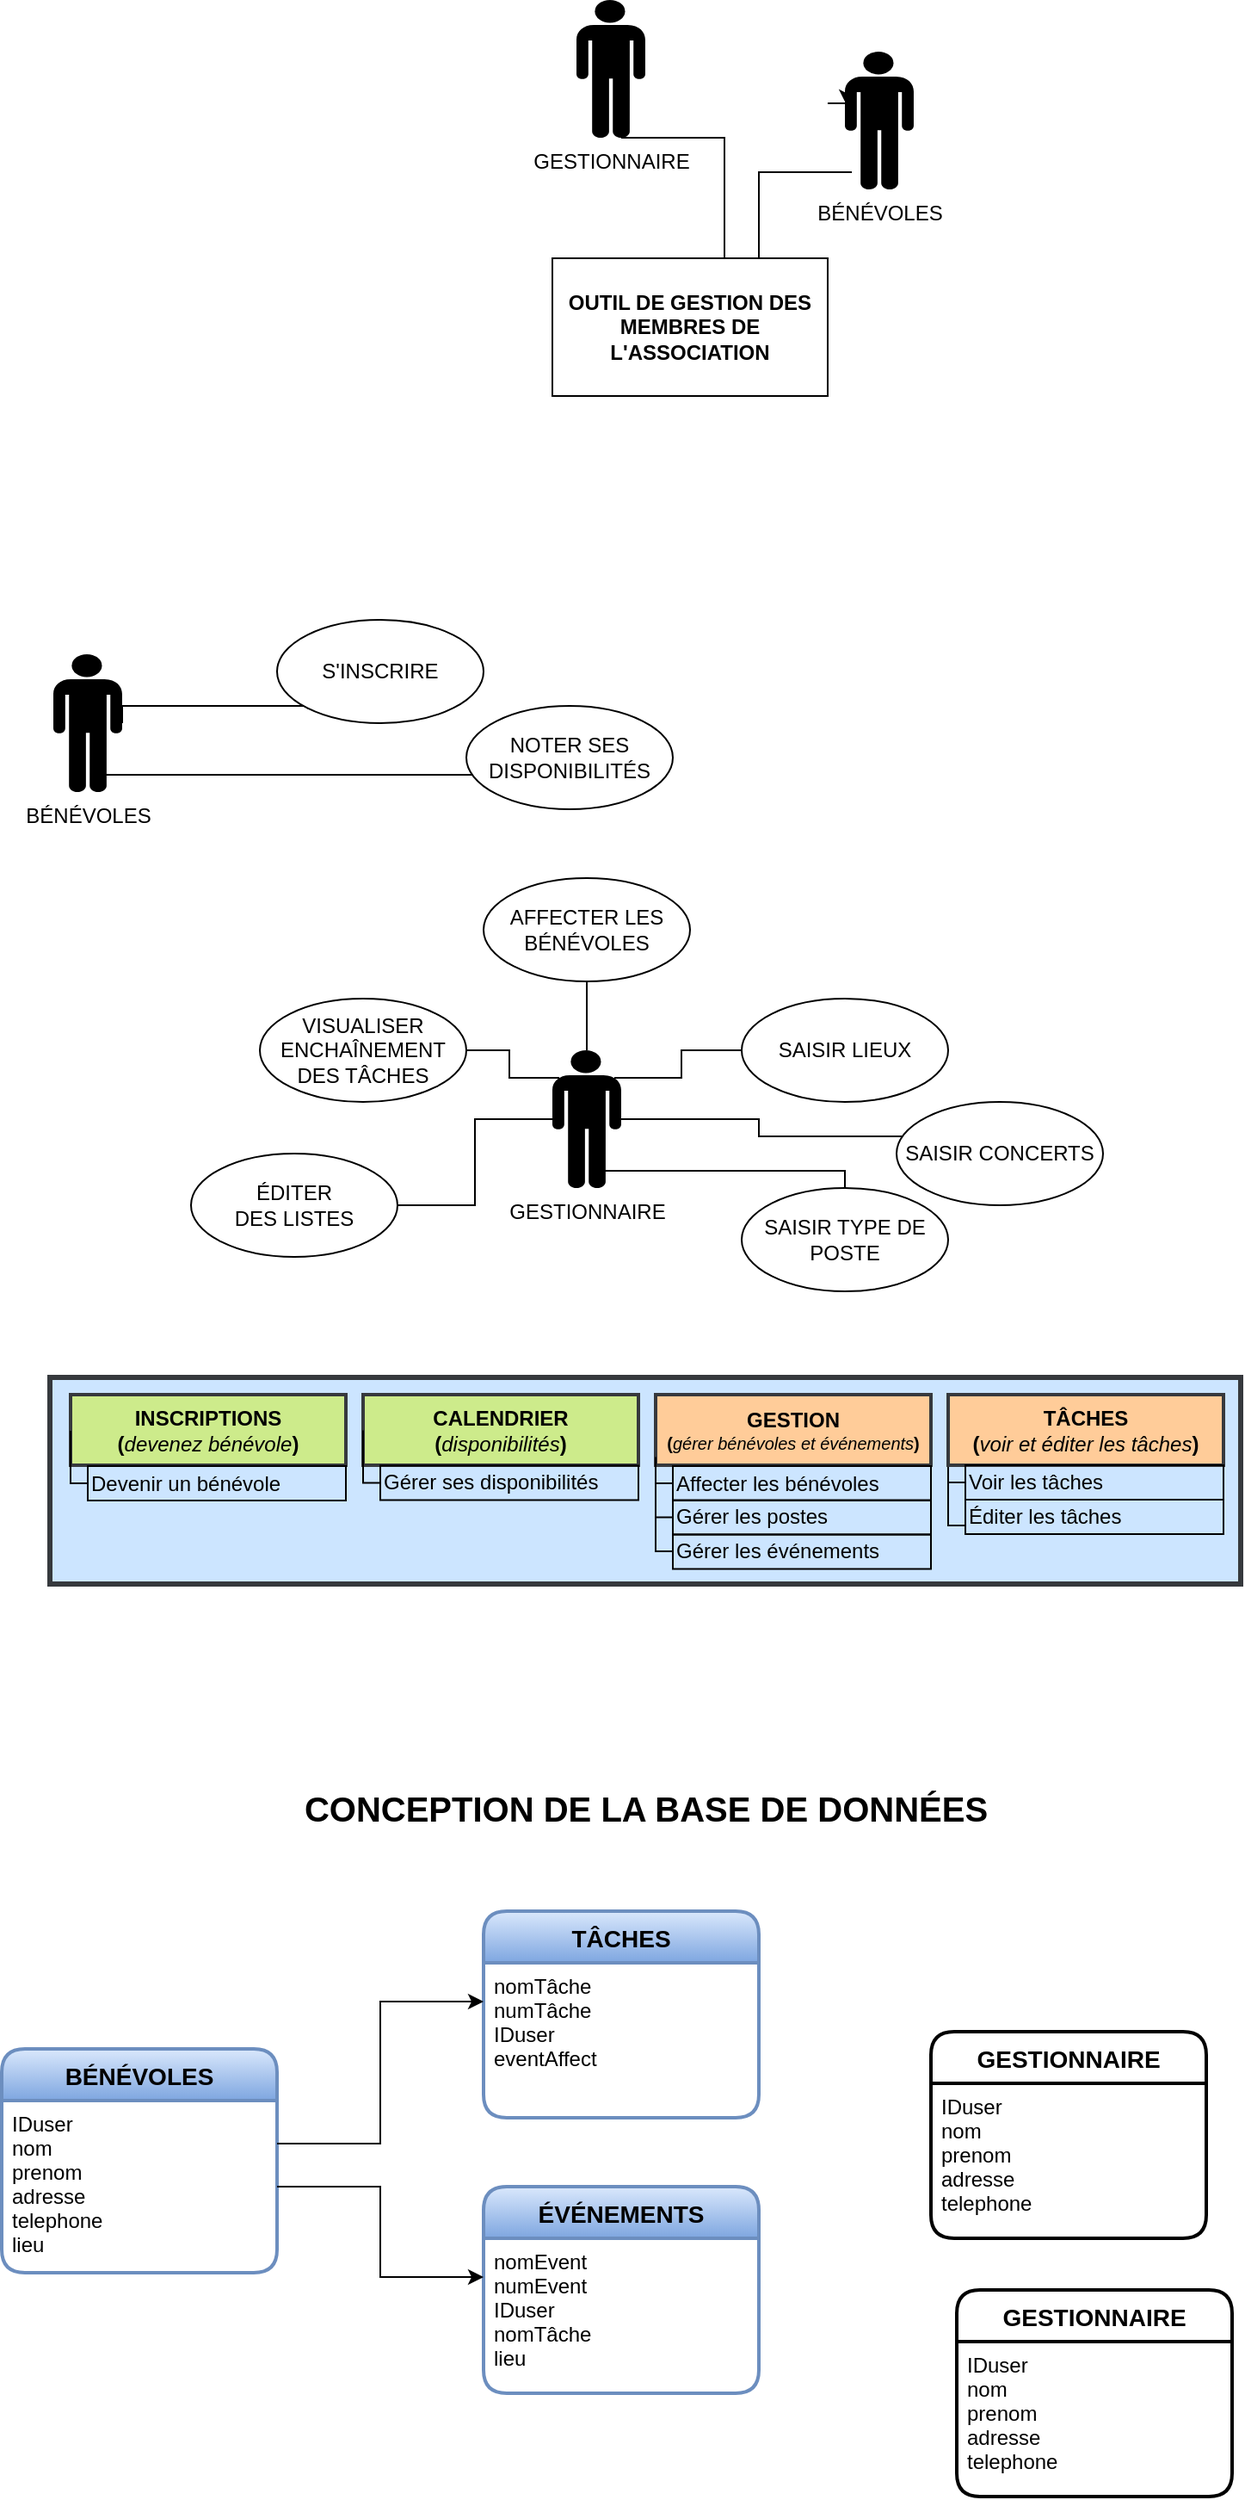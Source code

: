 <mxfile version="15.5.2" type="github">
  <diagram id="C5RBs43oDa-KdzZeNtuy" name="Page-1">
    <mxGraphModel dx="1038" dy="534" grid="1" gridSize="10" guides="1" tooltips="1" connect="1" arrows="1" fold="1" page="1" pageScale="1" pageWidth="827" pageHeight="1169" math="0" shadow="0">
      <root>
        <mxCell id="WIyWlLk6GJQsqaUBKTNV-0" />
        <mxCell id="WIyWlLk6GJQsqaUBKTNV-1" parent="WIyWlLk6GJQsqaUBKTNV-0" />
        <mxCell id="_pYosGrHa2MGI-XEjOZO-3" value="&lt;b&gt;OUTIL DE GESTION DES MEMBRES DE L&#39;ASSOCIATION&lt;/b&gt;" style="whiteSpace=wrap;html=1;" parent="WIyWlLk6GJQsqaUBKTNV-1" vertex="1">
          <mxGeometry x="360" y="240" width="160" height="80" as="geometry" />
        </mxCell>
        <mxCell id="_pYosGrHa2MGI-XEjOZO-16" style="edgeStyle=orthogonalEdgeStyle;rounded=0;orthogonalLoop=1;jettySize=auto;html=1;exitX=0.65;exitY=1;exitDx=0;exitDy=0;exitPerimeter=0;entryX=0.625;entryY=0;entryDx=0;entryDy=0;entryPerimeter=0;endArrow=none;endFill=0;" parent="WIyWlLk6GJQsqaUBKTNV-1" source="_pYosGrHa2MGI-XEjOZO-8" target="_pYosGrHa2MGI-XEjOZO-3" edge="1">
          <mxGeometry relative="1" as="geometry">
            <Array as="points">
              <mxPoint x="460" y="170" />
            </Array>
          </mxGeometry>
        </mxCell>
        <mxCell id="_pYosGrHa2MGI-XEjOZO-8" value="GESTIONNAIRE" style="shape=mxgraph.signs.people.man_1;html=1;pointerEvents=1;fillColor=#000000;strokeColor=none;verticalLabelPosition=bottom;verticalAlign=top;align=center;sketch=0;" parent="WIyWlLk6GJQsqaUBKTNV-1" vertex="1">
          <mxGeometry x="374" y="90" width="40" height="80" as="geometry" />
        </mxCell>
        <mxCell id="_pYosGrHa2MGI-XEjOZO-14" style="edgeStyle=orthogonalEdgeStyle;rounded=0;orthogonalLoop=1;jettySize=auto;html=1;exitX=0.35;exitY=1;exitDx=0;exitDy=0;exitPerimeter=0;entryX=0.75;entryY=0;entryDx=0;entryDy=0;endArrow=none;endFill=0;" parent="WIyWlLk6GJQsqaUBKTNV-1" target="_pYosGrHa2MGI-XEjOZO-3" edge="1">
          <mxGeometry relative="1" as="geometry">
            <mxPoint x="534" y="190" as="sourcePoint" />
            <Array as="points">
              <mxPoint x="480" y="190" />
            </Array>
          </mxGeometry>
        </mxCell>
        <mxCell id="_pYosGrHa2MGI-XEjOZO-12" style="edgeStyle=orthogonalEdgeStyle;rounded=0;orthogonalLoop=1;jettySize=auto;html=1;exitX=0;exitY=0.5;exitDx=0;exitDy=0;exitPerimeter=0;entryX=0.275;entryY=0.513;entryDx=0;entryDy=0;entryPerimeter=0;" parent="WIyWlLk6GJQsqaUBKTNV-1" edge="1">
          <mxGeometry relative="1" as="geometry">
            <mxPoint x="520" y="150" as="sourcePoint" />
            <mxPoint x="531" y="151.04" as="targetPoint" />
          </mxGeometry>
        </mxCell>
        <mxCell id="_pYosGrHa2MGI-XEjOZO-35" style="edgeStyle=orthogonalEdgeStyle;rounded=0;orthogonalLoop=1;jettySize=auto;html=1;exitX=0.65;exitY=1;exitDx=0;exitDy=0;exitPerimeter=0;endArrow=none;endFill=0;" parent="WIyWlLk6GJQsqaUBKTNV-1" source="_pYosGrHa2MGI-XEjOZO-23" target="_pYosGrHa2MGI-XEjOZO-33" edge="1">
          <mxGeometry relative="1" as="geometry">
            <Array as="points">
              <mxPoint x="386" y="770" />
              <mxPoint x="530" y="770" />
            </Array>
          </mxGeometry>
        </mxCell>
        <mxCell id="_pYosGrHa2MGI-XEjOZO-36" style="edgeStyle=orthogonalEdgeStyle;rounded=0;orthogonalLoop=1;jettySize=auto;html=1;exitX=1;exitY=0.5;exitDx=0;exitDy=0;exitPerimeter=0;entryX=0;entryY=0;entryDx=0;entryDy=0;endArrow=none;endFill=0;" parent="WIyWlLk6GJQsqaUBKTNV-1" source="_pYosGrHa2MGI-XEjOZO-23" target="_pYosGrHa2MGI-XEjOZO-32" edge="1">
          <mxGeometry relative="1" as="geometry">
            <Array as="points">
              <mxPoint x="480" y="740" />
              <mxPoint x="480" y="750" />
              <mxPoint x="578" y="750" />
            </Array>
          </mxGeometry>
        </mxCell>
        <mxCell id="_pYosGrHa2MGI-XEjOZO-37" style="edgeStyle=orthogonalEdgeStyle;rounded=0;orthogonalLoop=1;jettySize=auto;html=1;exitX=0.9;exitY=0.2;exitDx=0;exitDy=0;exitPerimeter=0;endArrow=none;endFill=0;" parent="WIyWlLk6GJQsqaUBKTNV-1" source="_pYosGrHa2MGI-XEjOZO-23" target="_pYosGrHa2MGI-XEjOZO-31" edge="1">
          <mxGeometry relative="1" as="geometry" />
        </mxCell>
        <mxCell id="_pYosGrHa2MGI-XEjOZO-39" style="edgeStyle=orthogonalEdgeStyle;rounded=0;orthogonalLoop=1;jettySize=auto;html=1;exitX=0.5;exitY=0;exitDx=0;exitDy=0;exitPerimeter=0;endArrow=none;endFill=0;entryX=0.5;entryY=1;entryDx=0;entryDy=0;" parent="WIyWlLk6GJQsqaUBKTNV-1" source="_pYosGrHa2MGI-XEjOZO-23" target="_pYosGrHa2MGI-XEjOZO-38" edge="1">
          <mxGeometry relative="1" as="geometry">
            <mxPoint x="380" y="670" as="targetPoint" />
          </mxGeometry>
        </mxCell>
        <mxCell id="_pYosGrHa2MGI-XEjOZO-42" style="edgeStyle=orthogonalEdgeStyle;rounded=0;orthogonalLoop=1;jettySize=auto;html=1;exitX=0.1;exitY=0.2;exitDx=0;exitDy=0;exitPerimeter=0;entryX=1;entryY=0.5;entryDx=0;entryDy=0;endArrow=none;endFill=0;" parent="WIyWlLk6GJQsqaUBKTNV-1" source="_pYosGrHa2MGI-XEjOZO-23" target="_pYosGrHa2MGI-XEjOZO-40" edge="1">
          <mxGeometry relative="1" as="geometry" />
        </mxCell>
        <mxCell id="_pYosGrHa2MGI-XEjOZO-43" style="edgeStyle=orthogonalEdgeStyle;rounded=0;orthogonalLoop=1;jettySize=auto;html=1;exitX=0;exitY=0.5;exitDx=0;exitDy=0;exitPerimeter=0;endArrow=none;endFill=0;" parent="WIyWlLk6GJQsqaUBKTNV-1" source="_pYosGrHa2MGI-XEjOZO-23" target="_pYosGrHa2MGI-XEjOZO-41" edge="1">
          <mxGeometry relative="1" as="geometry" />
        </mxCell>
        <mxCell id="_pYosGrHa2MGI-XEjOZO-23" value="GESTIONNAIRE" style="shape=mxgraph.signs.people.man_1;html=1;pointerEvents=1;fillColor=#000000;strokeColor=none;verticalLabelPosition=bottom;verticalAlign=top;align=center;sketch=0;" parent="WIyWlLk6GJQsqaUBKTNV-1" vertex="1">
          <mxGeometry x="360" y="700" width="40" height="80" as="geometry" />
        </mxCell>
        <mxCell id="_pYosGrHa2MGI-XEjOZO-24" value="BÉNÉVOLES" style="shape=mxgraph.signs.people.man_1;html=1;pointerEvents=1;fillColor=#000000;strokeColor=none;verticalLabelPosition=bottom;verticalAlign=top;align=center;sketch=0;" parent="WIyWlLk6GJQsqaUBKTNV-1" vertex="1">
          <mxGeometry x="530" y="120" width="40" height="80" as="geometry" />
        </mxCell>
        <mxCell id="_pYosGrHa2MGI-XEjOZO-28" style="edgeStyle=orthogonalEdgeStyle;rounded=0;orthogonalLoop=1;jettySize=auto;html=1;exitX=1;exitY=0.5;exitDx=0;exitDy=0;exitPerimeter=0;entryX=0;entryY=1;entryDx=0;entryDy=0;endArrow=none;endFill=0;" parent="WIyWlLk6GJQsqaUBKTNV-1" source="_pYosGrHa2MGI-XEjOZO-25" target="_pYosGrHa2MGI-XEjOZO-26" edge="1">
          <mxGeometry relative="1" as="geometry">
            <Array as="points">
              <mxPoint x="110" y="500" />
              <mxPoint x="223" y="500" />
              <mxPoint x="223" y="501" />
            </Array>
          </mxGeometry>
        </mxCell>
        <mxCell id="_pYosGrHa2MGI-XEjOZO-29" style="edgeStyle=orthogonalEdgeStyle;rounded=0;orthogonalLoop=1;jettySize=auto;html=1;exitX=0.65;exitY=1;exitDx=0;exitDy=0;exitPerimeter=0;endArrow=none;endFill=0;" parent="WIyWlLk6GJQsqaUBKTNV-1" source="_pYosGrHa2MGI-XEjOZO-25" edge="1">
          <mxGeometry relative="1" as="geometry">
            <mxPoint x="360" y="500" as="targetPoint" />
            <Array as="points">
              <mxPoint x="96" y="540" />
              <mxPoint x="360" y="540" />
            </Array>
          </mxGeometry>
        </mxCell>
        <mxCell id="_pYosGrHa2MGI-XEjOZO-25" value="BÉNÉVOLES" style="shape=mxgraph.signs.people.man_1;html=1;pointerEvents=1;fillColor=#000000;strokeColor=none;verticalLabelPosition=bottom;verticalAlign=top;align=center;sketch=0;" parent="WIyWlLk6GJQsqaUBKTNV-1" vertex="1">
          <mxGeometry x="70" y="470" width="40" height="80" as="geometry" />
        </mxCell>
        <mxCell id="_pYosGrHa2MGI-XEjOZO-26" value="S&#39;INSCRIRE" style="ellipse;whiteSpace=wrap;html=1;" parent="WIyWlLk6GJQsqaUBKTNV-1" vertex="1">
          <mxGeometry x="200" y="450" width="120" height="60" as="geometry" />
        </mxCell>
        <mxCell id="_pYosGrHa2MGI-XEjOZO-27" value="&lt;div&gt;NOTER SES&lt;/div&gt;&lt;div&gt;DISPONIBILITÉS&lt;br&gt;&lt;/div&gt;" style="ellipse;whiteSpace=wrap;html=1;" parent="WIyWlLk6GJQsqaUBKTNV-1" vertex="1">
          <mxGeometry x="310" y="500" width="120" height="60" as="geometry" />
        </mxCell>
        <mxCell id="_pYosGrHa2MGI-XEjOZO-31" value="SAISIR LIEUX" style="ellipse;whiteSpace=wrap;html=1;" parent="WIyWlLk6GJQsqaUBKTNV-1" vertex="1">
          <mxGeometry x="470" y="670" width="120" height="60" as="geometry" />
        </mxCell>
        <mxCell id="_pYosGrHa2MGI-XEjOZO-32" value="SAISIR CONCERTS" style="ellipse;whiteSpace=wrap;html=1;" parent="WIyWlLk6GJQsqaUBKTNV-1" vertex="1">
          <mxGeometry x="560" y="730" width="120" height="60" as="geometry" />
        </mxCell>
        <mxCell id="_pYosGrHa2MGI-XEjOZO-33" value="&lt;div&gt;SAISIR TYPE DE&lt;/div&gt;&lt;div&gt;POSTE&lt;br&gt;&lt;/div&gt;" style="ellipse;whiteSpace=wrap;html=1;" parent="WIyWlLk6GJQsqaUBKTNV-1" vertex="1">
          <mxGeometry x="470" y="780" width="120" height="60" as="geometry" />
        </mxCell>
        <mxCell id="_pYosGrHa2MGI-XEjOZO-38" value="&lt;div&gt;AFFECTER LES&lt;/div&gt;&lt;div&gt;BÉNÉVOLES&lt;br&gt;&lt;/div&gt;" style="ellipse;whiteSpace=wrap;html=1;" parent="WIyWlLk6GJQsqaUBKTNV-1" vertex="1">
          <mxGeometry x="320" y="600" width="120" height="60" as="geometry" />
        </mxCell>
        <mxCell id="_pYosGrHa2MGI-XEjOZO-40" value="&lt;div&gt;VISUALISER&lt;/div&gt;&lt;div&gt;ENCHAÎNEMENT&lt;/div&gt;&lt;div&gt;DES TÂCHES&lt;/div&gt;" style="ellipse;whiteSpace=wrap;html=1;" parent="WIyWlLk6GJQsqaUBKTNV-1" vertex="1">
          <mxGeometry x="190" y="670" width="120" height="60" as="geometry" />
        </mxCell>
        <mxCell id="_pYosGrHa2MGI-XEjOZO-41" value="&lt;div&gt;ÉDITER&lt;/div&gt;&lt;div&gt;DES LISTES&lt;br&gt;&lt;/div&gt;" style="ellipse;whiteSpace=wrap;html=1;" parent="WIyWlLk6GJQsqaUBKTNV-1" vertex="1">
          <mxGeometry x="150" y="760" width="120" height="60" as="geometry" />
        </mxCell>
        <mxCell id="_pYosGrHa2MGI-XEjOZO-44" value="" style="whiteSpace=wrap;html=1;fillColor=#cce5ff;strokeColor=#36393d;strokeWidth=3;" parent="WIyWlLk6GJQsqaUBKTNV-1" vertex="1">
          <mxGeometry x="68" y="890" width="692" height="120" as="geometry" />
        </mxCell>
        <mxCell id="_pYosGrHa2MGI-XEjOZO-80" style="edgeStyle=orthogonalEdgeStyle;rounded=0;orthogonalLoop=1;jettySize=auto;html=1;exitX=0;exitY=0.75;exitDx=0;exitDy=0;entryX=0;entryY=0.5;entryDx=0;entryDy=0;endArrow=none;endFill=0;" parent="WIyWlLk6GJQsqaUBKTNV-1" source="_pYosGrHa2MGI-XEjOZO-55" target="_pYosGrHa2MGI-XEjOZO-74" edge="1">
          <mxGeometry relative="1" as="geometry">
            <Array as="points">
              <mxPoint x="420" y="952" />
            </Array>
          </mxGeometry>
        </mxCell>
        <mxCell id="_pYosGrHa2MGI-XEjOZO-55" value="&lt;div&gt;&lt;b&gt;GESTION&lt;/b&gt;&lt;/div&gt;&lt;div style=&quot;font-size: 10px&quot;&gt;&lt;b&gt;(&lt;/b&gt;&lt;i&gt;gérer bénévoles et événements&lt;/i&gt;&lt;b&gt;)&lt;/b&gt;&lt;br&gt;&lt;/div&gt;" style="whiteSpace=wrap;html=1;fillColor=#ffcc99;strokeColor=#36393d;strokeWidth=2;" parent="WIyWlLk6GJQsqaUBKTNV-1" vertex="1">
          <mxGeometry x="420" y="900" width="160" height="41" as="geometry" />
        </mxCell>
        <mxCell id="_pYosGrHa2MGI-XEjOZO-65" style="edgeStyle=orthogonalEdgeStyle;rounded=0;orthogonalLoop=1;jettySize=auto;html=1;entryX=0;entryY=0.75;entryDx=0;entryDy=0;endArrow=none;endFill=0;exitX=0;exitY=1;exitDx=0;exitDy=0;" parent="WIyWlLk6GJQsqaUBKTNV-1" source="_pYosGrHa2MGI-XEjOZO-57" target="_pYosGrHa2MGI-XEjOZO-62" edge="1">
          <mxGeometry relative="1" as="geometry">
            <Array as="points">
              <mxPoint x="590" y="976" />
            </Array>
          </mxGeometry>
        </mxCell>
        <mxCell id="_pYosGrHa2MGI-XEjOZO-67" style="edgeStyle=orthogonalEdgeStyle;rounded=0;orthogonalLoop=1;jettySize=auto;html=1;exitX=0;exitY=1;exitDx=0;exitDy=0;entryX=0;entryY=0.5;entryDx=0;entryDy=0;endArrow=none;endFill=0;" parent="WIyWlLk6GJQsqaUBKTNV-1" source="_pYosGrHa2MGI-XEjOZO-57" target="_pYosGrHa2MGI-XEjOZO-61" edge="1">
          <mxGeometry relative="1" as="geometry" />
        </mxCell>
        <mxCell id="_pYosGrHa2MGI-XEjOZO-68" style="edgeStyle=orthogonalEdgeStyle;rounded=0;orthogonalLoop=1;jettySize=auto;html=1;exitX=0;exitY=0.5;exitDx=0;exitDy=0;entryX=0;entryY=0.5;entryDx=0;entryDy=0;endArrow=none;endFill=0;" parent="WIyWlLk6GJQsqaUBKTNV-1" source="_pYosGrHa2MGI-XEjOZO-57" target="_pYosGrHa2MGI-XEjOZO-61" edge="1">
          <mxGeometry relative="1" as="geometry">
            <Array as="points">
              <mxPoint x="590" y="951" />
            </Array>
          </mxGeometry>
        </mxCell>
        <mxCell id="_pYosGrHa2MGI-XEjOZO-57" value="&lt;div&gt;&lt;b&gt;TÂCHES&lt;/b&gt;&lt;/div&gt;&lt;div&gt;&lt;b&gt;(&lt;/b&gt;&lt;i&gt;voir et éditer les tâches&lt;/i&gt;&lt;b&gt;)&lt;/b&gt;&lt;br&gt;&lt;/div&gt;" style="whiteSpace=wrap;html=1;fillColor=#ffcc99;strokeColor=#36393d;strokeWidth=2;" parent="WIyWlLk6GJQsqaUBKTNV-1" vertex="1">
          <mxGeometry x="590" y="900" width="160" height="41" as="geometry" />
        </mxCell>
        <mxCell id="_pYosGrHa2MGI-XEjOZO-58" value="&lt;div&gt;&lt;b&gt;INSCRIPTIONS&lt;/b&gt;&lt;/div&gt;&lt;div&gt;&lt;b&gt;(&lt;/b&gt;&lt;i&gt;devenez bénévole&lt;/i&gt;&lt;b&gt;)&lt;/b&gt;&lt;br&gt;&lt;b&gt;&lt;/b&gt;&lt;/div&gt;" style="whiteSpace=wrap;html=1;fillColor=#cdeb8b;strokeColor=#36393d;strokeWidth=2;" parent="WIyWlLk6GJQsqaUBKTNV-1" vertex="1">
          <mxGeometry x="80" y="900" width="160" height="41" as="geometry" />
        </mxCell>
        <mxCell id="_pYosGrHa2MGI-XEjOZO-59" value="&lt;div&gt;&lt;b&gt;CALENDRIER&lt;/b&gt;&lt;/div&gt;&lt;div&gt;&lt;b&gt;(&lt;/b&gt;&lt;i&gt;disponibilités&lt;/i&gt;&lt;b&gt;)&lt;/b&gt;&lt;br&gt;&lt;b&gt;&lt;/b&gt;&lt;/div&gt;" style="whiteSpace=wrap;html=1;fillColor=#cdeb8b;strokeColor=#36393d;strokeWidth=2;" parent="WIyWlLk6GJQsqaUBKTNV-1" vertex="1">
          <mxGeometry x="250" y="900" width="160" height="41" as="geometry" />
        </mxCell>
        <mxCell id="_pYosGrHa2MGI-XEjOZO-61" value="Voir les tâches" style="whiteSpace=wrap;html=1;fillColor=none;strokeWidth=1;align=left;" parent="WIyWlLk6GJQsqaUBKTNV-1" vertex="1">
          <mxGeometry x="600" y="941" width="150" height="20" as="geometry" />
        </mxCell>
        <mxCell id="_pYosGrHa2MGI-XEjOZO-62" value="&lt;div&gt;Éditer les tâches&lt;br&gt;&lt;/div&gt;" style="whiteSpace=wrap;html=1;fillColor=none;strokeWidth=1;align=left;" parent="WIyWlLk6GJQsqaUBKTNV-1" vertex="1">
          <mxGeometry x="600" y="961" width="150" height="20" as="geometry" />
        </mxCell>
        <mxCell id="_pYosGrHa2MGI-XEjOZO-72" style="edgeStyle=orthogonalEdgeStyle;rounded=0;orthogonalLoop=1;jettySize=auto;html=1;exitX=0;exitY=0.5;exitDx=0;exitDy=0;entryX=0;entryY=0.5;entryDx=0;entryDy=0;endArrow=none;endFill=0;" parent="WIyWlLk6GJQsqaUBKTNV-1" target="_pYosGrHa2MGI-XEjOZO-73" edge="1">
          <mxGeometry relative="1" as="geometry">
            <mxPoint x="250" y="920.75" as="sourcePoint" />
            <Array as="points">
              <mxPoint x="250" y="951.25" />
            </Array>
          </mxGeometry>
        </mxCell>
        <mxCell id="_pYosGrHa2MGI-XEjOZO-73" value="Gérer ses disponibilités" style="whiteSpace=wrap;html=1;fillColor=none;strokeWidth=1;align=left;" parent="WIyWlLk6GJQsqaUBKTNV-1" vertex="1">
          <mxGeometry x="260" y="941.25" width="150" height="20" as="geometry" />
        </mxCell>
        <mxCell id="_pYosGrHa2MGI-XEjOZO-74" value="Affecter les bénévoles" style="whiteSpace=wrap;html=1;fillColor=none;strokeWidth=1;align=left;" parent="WIyWlLk6GJQsqaUBKTNV-1" vertex="1">
          <mxGeometry x="430" y="941.5" width="150" height="20" as="geometry" />
        </mxCell>
        <mxCell id="_pYosGrHa2MGI-XEjOZO-77" style="edgeStyle=orthogonalEdgeStyle;rounded=0;orthogonalLoop=1;jettySize=auto;html=1;entryX=0;entryY=0.75;entryDx=0;entryDy=0;endArrow=none;endFill=0;exitX=0;exitY=1;exitDx=0;exitDy=0;" parent="WIyWlLk6GJQsqaUBKTNV-1" edge="1">
          <mxGeometry relative="1" as="geometry">
            <mxPoint x="420" y="936.25" as="sourcePoint" />
            <Array as="points">
              <mxPoint x="420" y="971.25" />
            </Array>
            <mxPoint x="430" y="971.25" as="targetPoint" />
          </mxGeometry>
        </mxCell>
        <mxCell id="_pYosGrHa2MGI-XEjOZO-78" value="Gérer les postes" style="whiteSpace=wrap;html=1;fillColor=none;strokeWidth=1;align=left;" parent="WIyWlLk6GJQsqaUBKTNV-1" vertex="1">
          <mxGeometry x="430" y="961.25" width="150" height="20" as="geometry" />
        </mxCell>
        <mxCell id="_pYosGrHa2MGI-XEjOZO-81" style="edgeStyle=orthogonalEdgeStyle;rounded=0;orthogonalLoop=1;jettySize=auto;html=1;exitX=0;exitY=0.5;exitDx=0;exitDy=0;entryX=0;entryY=0.5;entryDx=0;entryDy=0;endArrow=none;endFill=0;" parent="WIyWlLk6GJQsqaUBKTNV-1" target="_pYosGrHa2MGI-XEjOZO-82" edge="1">
          <mxGeometry relative="1" as="geometry">
            <mxPoint x="80" y="921" as="sourcePoint" />
            <Array as="points">
              <mxPoint x="80" y="951.5" />
            </Array>
          </mxGeometry>
        </mxCell>
        <mxCell id="_pYosGrHa2MGI-XEjOZO-82" value="Devenir un bénévole" style="whiteSpace=wrap;html=1;fillColor=none;strokeWidth=1;align=left;" parent="WIyWlLk6GJQsqaUBKTNV-1" vertex="1">
          <mxGeometry x="90" y="941.5" width="150" height="20" as="geometry" />
        </mxCell>
        <mxCell id="_pYosGrHa2MGI-XEjOZO-83" style="edgeStyle=orthogonalEdgeStyle;rounded=0;orthogonalLoop=1;jettySize=auto;html=1;entryX=0;entryY=0.75;entryDx=0;entryDy=0;endArrow=none;endFill=0;exitX=0;exitY=1;exitDx=0;exitDy=0;" parent="WIyWlLk6GJQsqaUBKTNV-1" target="_pYosGrHa2MGI-XEjOZO-84" edge="1">
          <mxGeometry relative="1" as="geometry">
            <mxPoint x="420" y="961" as="sourcePoint" />
            <Array as="points">
              <mxPoint x="420" y="991" />
              <mxPoint x="430" y="991" />
            </Array>
          </mxGeometry>
        </mxCell>
        <mxCell id="_pYosGrHa2MGI-XEjOZO-84" value="Gérer les événements" style="whiteSpace=wrap;html=1;fillColor=none;strokeWidth=1;align=left;" parent="WIyWlLk6GJQsqaUBKTNV-1" vertex="1">
          <mxGeometry x="430" y="981.25" width="150" height="20" as="geometry" />
        </mxCell>
        <mxCell id="ANoVoo3EdIFNYSjs5ymE-72" value="&lt;b style=&quot;font-size: 20px&quot;&gt;&lt;font style=&quot;font-size: 20px&quot;&gt;CONCEPTION DE LA BASE DE DONNÉES&lt;/font&gt;&lt;br&gt;&lt;/b&gt;" style="text;html=1;align=center;verticalAlign=middle;resizable=0;points=[];autosize=1;strokeColor=none;fillColor=none;" vertex="1" parent="WIyWlLk6GJQsqaUBKTNV-1">
          <mxGeometry x="209" y="1130" width="410" height="20" as="geometry" />
        </mxCell>
        <mxCell id="ANoVoo3EdIFNYSjs5ymE-74" value="BÉNÉVOLES" style="swimlane;childLayout=stackLayout;horizontal=1;startSize=30;horizontalStack=0;rounded=1;fontSize=14;fontStyle=1;strokeWidth=2;resizeParent=0;resizeLast=1;shadow=0;dashed=0;align=center;fillColor=#dae8fc;gradientColor=#7ea6e0;strokeColor=#6c8ebf;" vertex="1" parent="WIyWlLk6GJQsqaUBKTNV-1">
          <mxGeometry x="40" y="1280" width="160" height="130" as="geometry" />
        </mxCell>
        <mxCell id="ANoVoo3EdIFNYSjs5ymE-75" value="IDuser&#xa;nom&#xa;prenom&#xa;adresse&#xa;telephone&#xa;lieu&#xa;" style="align=left;strokeColor=none;fillColor=none;spacingLeft=4;fontSize=12;verticalAlign=top;resizable=0;rotatable=0;part=1;" vertex="1" parent="ANoVoo3EdIFNYSjs5ymE-74">
          <mxGeometry y="30" width="160" height="100" as="geometry" />
        </mxCell>
        <mxCell id="ANoVoo3EdIFNYSjs5ymE-76" value="GESTIONNAIRE" style="swimlane;childLayout=stackLayout;horizontal=1;startSize=30;horizontalStack=0;rounded=1;fontSize=14;fontStyle=1;strokeWidth=2;resizeParent=0;resizeLast=1;shadow=0;dashed=0;align=center;fillColor=none;" vertex="1" parent="WIyWlLk6GJQsqaUBKTNV-1">
          <mxGeometry x="580" y="1270" width="160" height="120" as="geometry" />
        </mxCell>
        <mxCell id="ANoVoo3EdIFNYSjs5ymE-77" value="IDuser&#xa;nom&#xa;prenom&#xa;adresse&#xa;telephone&#xa;" style="align=left;strokeColor=none;fillColor=none;spacingLeft=4;fontSize=12;verticalAlign=top;resizable=0;rotatable=0;part=1;" vertex="1" parent="ANoVoo3EdIFNYSjs5ymE-76">
          <mxGeometry y="30" width="160" height="90" as="geometry" />
        </mxCell>
        <mxCell id="ANoVoo3EdIFNYSjs5ymE-78" value="ÉVÉNEMENTS" style="swimlane;childLayout=stackLayout;horizontal=1;startSize=30;horizontalStack=0;rounded=1;fontSize=14;fontStyle=1;strokeWidth=2;resizeParent=0;resizeLast=1;shadow=0;dashed=0;align=center;fillColor=#dae8fc;strokeColor=#6c8ebf;gradientColor=#7ea6e0;" vertex="1" parent="WIyWlLk6GJQsqaUBKTNV-1">
          <mxGeometry x="320" y="1360" width="160" height="120" as="geometry" />
        </mxCell>
        <mxCell id="ANoVoo3EdIFNYSjs5ymE-79" value="nomEvent&#xa;numEvent&#xa;IDuser&#xa;nomTâche&#xa;lieu&#xa;" style="align=left;strokeColor=none;fillColor=none;spacingLeft=4;fontSize=12;verticalAlign=top;resizable=0;rotatable=0;part=1;" vertex="1" parent="ANoVoo3EdIFNYSjs5ymE-78">
          <mxGeometry y="30" width="160" height="90" as="geometry" />
        </mxCell>
        <mxCell id="ANoVoo3EdIFNYSjs5ymE-187" value="TÂCHES" style="swimlane;childLayout=stackLayout;horizontal=1;startSize=30;horizontalStack=0;rounded=1;fontSize=14;fontStyle=1;strokeWidth=2;resizeParent=0;resizeLast=1;shadow=0;dashed=0;align=center;fillColor=#dae8fc;strokeColor=#6c8ebf;gradientColor=#7ea6e0;glass=0;sketch=0;" vertex="1" parent="WIyWlLk6GJQsqaUBKTNV-1">
          <mxGeometry x="320" y="1200" width="160" height="120" as="geometry" />
        </mxCell>
        <mxCell id="ANoVoo3EdIFNYSjs5ymE-188" value="nomTâche&#xa;numTâche&#xa;IDuser&#xa;eventAffect" style="align=left;strokeColor=none;fillColor=none;spacingLeft=4;fontSize=12;verticalAlign=top;resizable=0;rotatable=0;part=1;" vertex="1" parent="ANoVoo3EdIFNYSjs5ymE-187">
          <mxGeometry y="30" width="160" height="90" as="geometry" />
        </mxCell>
        <mxCell id="ANoVoo3EdIFNYSjs5ymE-191" style="edgeStyle=orthogonalEdgeStyle;rounded=0;orthogonalLoop=1;jettySize=auto;html=1;exitX=1;exitY=0.25;exitDx=0;exitDy=0;entryX=0;entryY=0.25;entryDx=0;entryDy=0;fontSize=20;" edge="1" parent="WIyWlLk6GJQsqaUBKTNV-1" source="ANoVoo3EdIFNYSjs5ymE-75" target="ANoVoo3EdIFNYSjs5ymE-188">
          <mxGeometry relative="1" as="geometry" />
        </mxCell>
        <mxCell id="ANoVoo3EdIFNYSjs5ymE-195" style="edgeStyle=orthogonalEdgeStyle;rounded=0;orthogonalLoop=1;jettySize=auto;html=1;exitX=1;exitY=0.5;exitDx=0;exitDy=0;entryX=0;entryY=0.25;entryDx=0;entryDy=0;fontSize=20;" edge="1" parent="WIyWlLk6GJQsqaUBKTNV-1" source="ANoVoo3EdIFNYSjs5ymE-75" target="ANoVoo3EdIFNYSjs5ymE-79">
          <mxGeometry relative="1" as="geometry" />
        </mxCell>
        <mxCell id="ANoVoo3EdIFNYSjs5ymE-239" value="GESTIONNAIRE" style="swimlane;childLayout=stackLayout;horizontal=1;startSize=30;horizontalStack=0;rounded=1;fontSize=14;fontStyle=1;strokeWidth=2;resizeParent=0;resizeLast=1;shadow=0;dashed=0;align=center;fillColor=none;" vertex="1" parent="WIyWlLk6GJQsqaUBKTNV-1">
          <mxGeometry x="595" y="1420" width="160" height="120" as="geometry" />
        </mxCell>
        <mxCell id="ANoVoo3EdIFNYSjs5ymE-240" value="IDuser&#xa;nom&#xa;prenom&#xa;adresse&#xa;telephone&#xa;" style="align=left;strokeColor=none;fillColor=none;spacingLeft=4;fontSize=12;verticalAlign=top;resizable=0;rotatable=0;part=1;" vertex="1" parent="ANoVoo3EdIFNYSjs5ymE-239">
          <mxGeometry y="30" width="160" height="90" as="geometry" />
        </mxCell>
      </root>
    </mxGraphModel>
  </diagram>
</mxfile>
